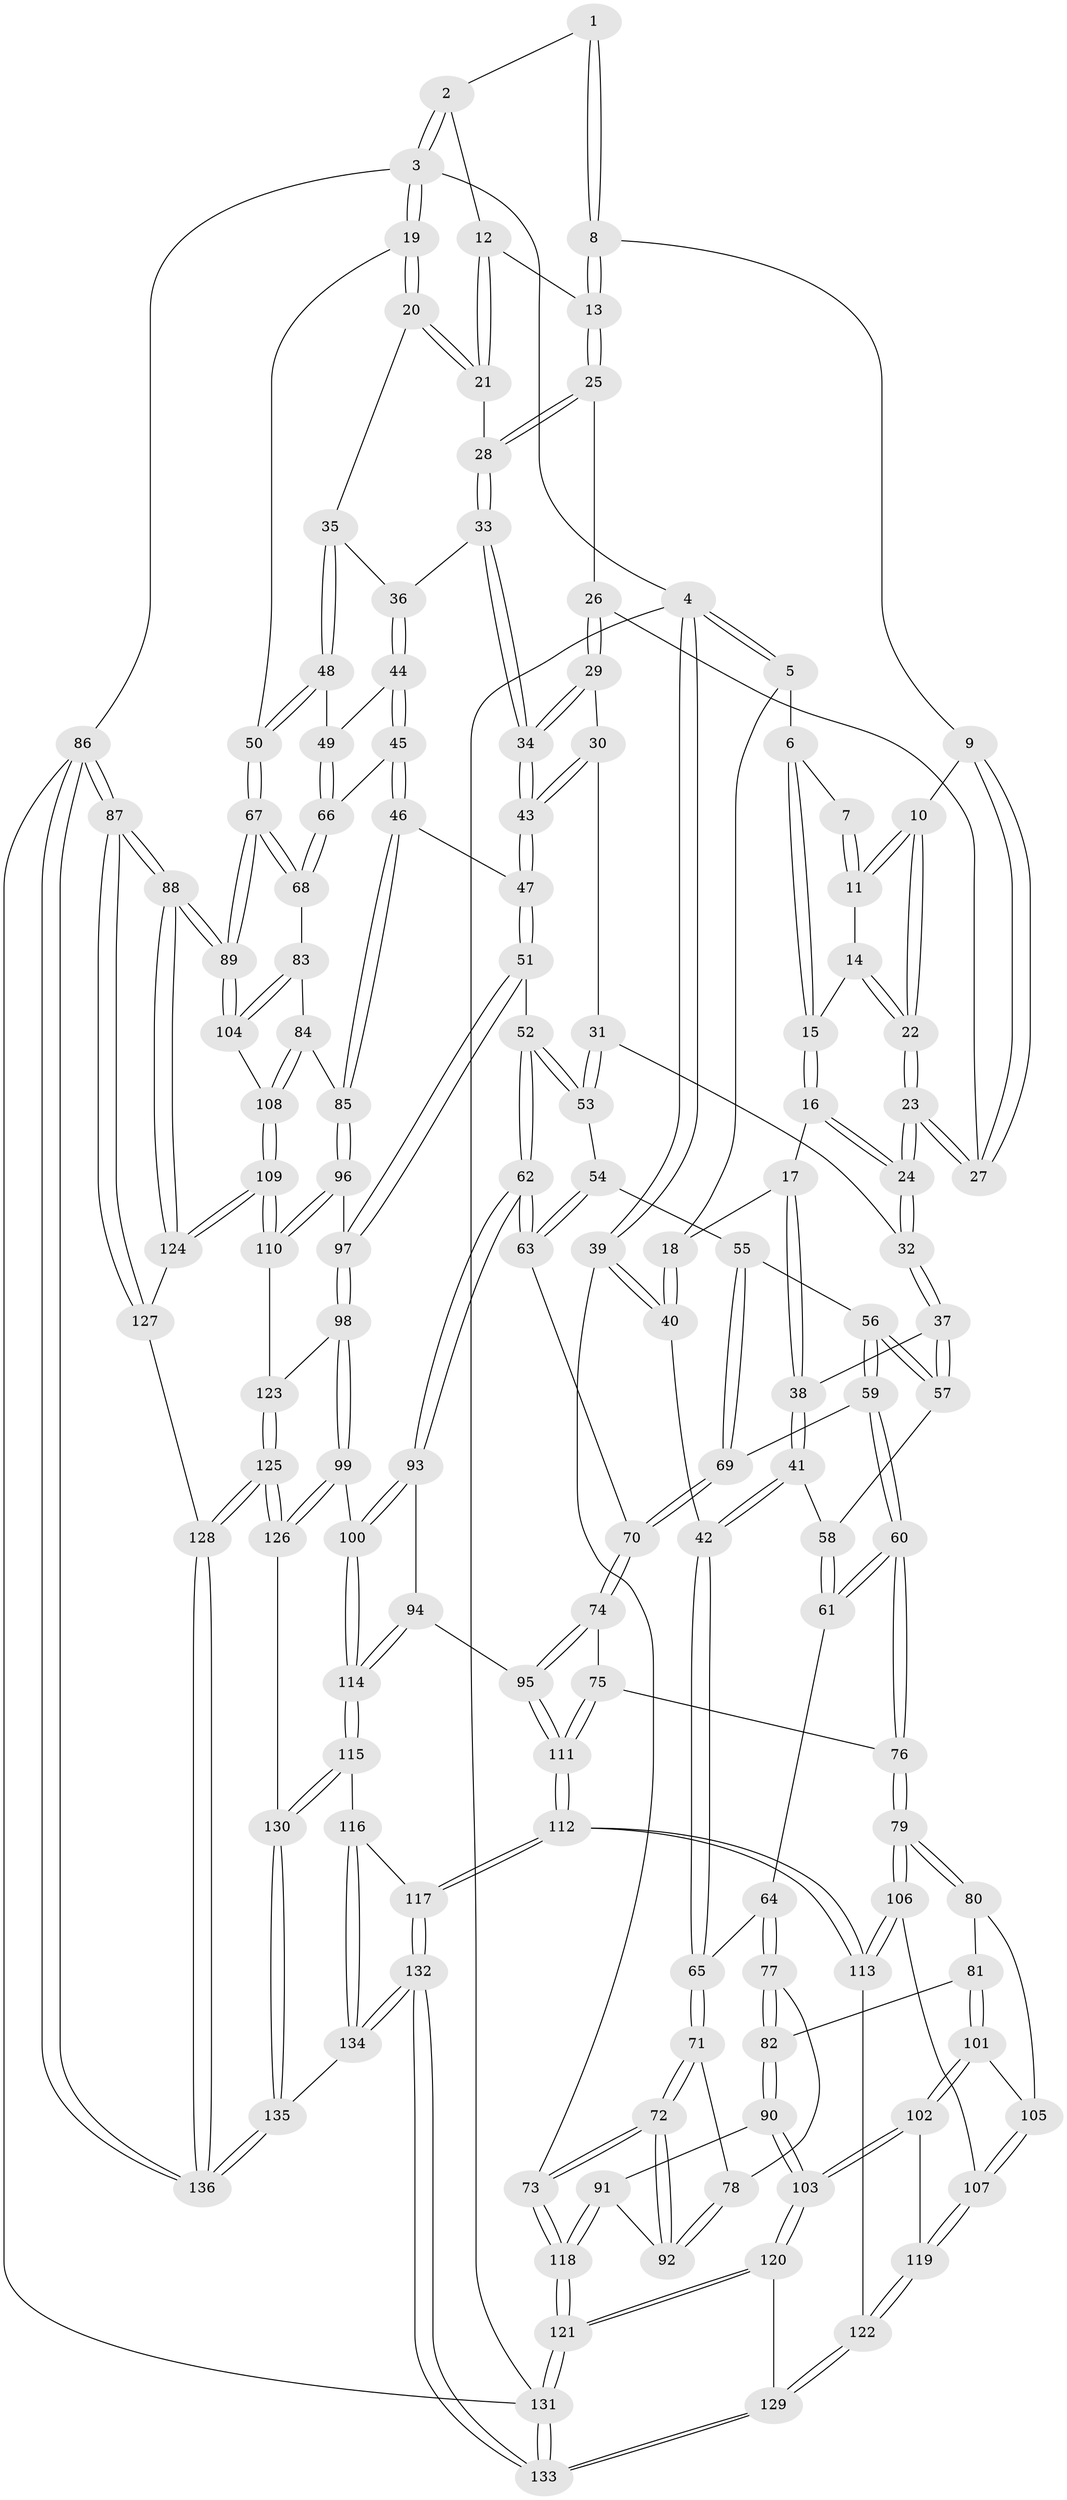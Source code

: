 // Generated by graph-tools (version 1.1) at 2025/03/03/09/25 03:03:14]
// undirected, 136 vertices, 337 edges
graph export_dot {
graph [start="1"]
  node [color=gray90,style=filled];
  1 [pos="+0.6144821131346809+0"];
  2 [pos="+0.7950234611610267+0"];
  3 [pos="+1+0"];
  4 [pos="+0+0"];
  5 [pos="+0.19640107455786748+0"];
  6 [pos="+0.23324494458860545+0"];
  7 [pos="+0.4532212839758732+0"];
  8 [pos="+0.6031013831668656+0.07352266389949023"];
  9 [pos="+0.599869626864957+0.07450079172091008"];
  10 [pos="+0.47667061883088974+0.05945203514548729"];
  11 [pos="+0.4617949596531144+0.01485800646263529"];
  12 [pos="+0.7883283037609942+0"];
  13 [pos="+0.6718170515244754+0.11267147655286244"];
  14 [pos="+0.3594276632156267+0.06706360124114884"];
  15 [pos="+0.3186978521606564+0.06834787136409042"];
  16 [pos="+0.3112760617214872+0.09072435538635203"];
  17 [pos="+0.19483528369403366+0.17547630119823351"];
  18 [pos="+0.16238198502666035+0.16615987562213758"];
  19 [pos="+1+0.16137246085522816"];
  20 [pos="+1+0.1748652759354079"];
  21 [pos="+0.8473371202620815+0.14642732171208933"];
  22 [pos="+0.45436216892105474+0.16439926263634377"];
  23 [pos="+0.4523520599794237+0.19528153316255756"];
  24 [pos="+0.4372917024794602+0.21663215727923002"];
  25 [pos="+0.677864414841266+0.1272443590756839"];
  26 [pos="+0.6297038895659918+0.20099798605716285"];
  27 [pos="+0.5344345996934532+0.18019093051010165"];
  28 [pos="+0.8115870962917567+0.17320486418755307"];
  29 [pos="+0.6441717806764817+0.2695383682247437"];
  30 [pos="+0.5592154018860093+0.31373645596573735"];
  31 [pos="+0.4564108132178672+0.336678443102155"];
  32 [pos="+0.4036595795267837+0.30951281318887697"];
  33 [pos="+0.7761021399319433+0.30803194131334655"];
  34 [pos="+0.741304960989486+0.3239810565755685"];
  35 [pos="+0.8511212664885996+0.34182614297669944"];
  36 [pos="+0.8416101639922855+0.3430640882724246"];
  37 [pos="+0.3707040748253559+0.32154963647561435"];
  38 [pos="+0.30217560589049447+0.2683453498605575"];
  39 [pos="+0+0.2711795370752437"];
  40 [pos="+0+0.28548245049593923"];
  41 [pos="+0.03769498480419743+0.36707887136718614"];
  42 [pos="+0+0.3512745291782409"];
  43 [pos="+0.6911680618212406+0.4345618189654212"];
  44 [pos="+0.8437803955404579+0.3565152503621013"];
  45 [pos="+0.7754603360552227+0.5517691937054031"];
  46 [pos="+0.7720358402883575+0.5539106855206284"];
  47 [pos="+0.6639758683532027+0.5413327661293892"];
  48 [pos="+0.9783133177252471+0.4152186353427576"];
  49 [pos="+0.8893269480056505+0.47085193458602315"];
  50 [pos="+1+0.3873239914344142"];
  51 [pos="+0.657571047534038+0.5448928168298275"];
  52 [pos="+0.6398207080800136+0.5482559709017146"];
  53 [pos="+0.5221254393732238+0.43165007005954903"];
  54 [pos="+0.45357421387451113+0.49843936718412574"];
  55 [pos="+0.387240967600215+0.4849335369576357"];
  56 [pos="+0.34096746822865875+0.40838629181444597"];
  57 [pos="+0.3502065802130337+0.3520518006564973"];
  58 [pos="+0.14297970150162742+0.3949329516844245"];
  59 [pos="+0.26612725254978714+0.5302783073560869"];
  60 [pos="+0.25256154276548337+0.5482467517630072"];
  61 [pos="+0.22259060670634567+0.5381883873675127"];
  62 [pos="+0.5616593363774639+0.6204184173129936"];
  63 [pos="+0.4466647921898373+0.6052399992929288"];
  64 [pos="+0.09797492648341756+0.5575353644326011"];
  65 [pos="+0.0885059049510687+0.5498236925981091"];
  66 [pos="+0.8765344779110689+0.5071876352459906"];
  67 [pos="+1+0.5511858038578823"];
  68 [pos="+1+0.5814172360713262"];
  69 [pos="+0.4096068698958461+0.5499825783161162"];
  70 [pos="+0.44047265066539987+0.6053483554596604"];
  71 [pos="+0+0.6489073794370734"];
  72 [pos="+0+0.6648042477771706"];
  73 [pos="+0+0.6807058571010294"];
  74 [pos="+0.3913528012506695+0.6325056094265574"];
  75 [pos="+0.31547989369786383+0.6509437535280048"];
  76 [pos="+0.28111633383401674+0.6451513445998379"];
  77 [pos="+0.10425681754485323+0.6297098856732537"];
  78 [pos="+0.03987544588683663+0.658199702907532"];
  79 [pos="+0.26979669121786065+0.6570772796714693"];
  80 [pos="+0.202955672949482+0.668612756159148"];
  81 [pos="+0.16184009333806923+0.6696620028976435"];
  82 [pos="+0.1323812401435056+0.6661396209817054"];
  83 [pos="+0.9205597932539199+0.6578312677597873"];
  84 [pos="+0.8991323880209274+0.6684190628914796"];
  85 [pos="+0.8572988536428623+0.6640232417901694"];
  86 [pos="+1+1"];
  87 [pos="+1+1"];
  88 [pos="+1+0.9575585703304734"];
  89 [pos="+1+0.7573685116392221"];
  90 [pos="+0.09096776356996907+0.74121961501465"];
  91 [pos="+0.0723502288159631+0.7325372052638885"];
  92 [pos="+0.05853576837106557+0.7156367506799067"];
  93 [pos="+0.5559804898816897+0.6842385513880704"];
  94 [pos="+0.44734076234117587+0.7361113252124927"];
  95 [pos="+0.42924337692256925+0.7354485440237992"];
  96 [pos="+0.8073306669027114+0.7465511514111556"];
  97 [pos="+0.736311548933968+0.7531607891932407"];
  98 [pos="+0.724633139043925+0.7680099778807308"];
  99 [pos="+0.6778266909940421+0.8164892680446605"];
  100 [pos="+0.5688471882955733+0.7507748091508087"];
  101 [pos="+0.15924106387998374+0.7641244851559829"];
  102 [pos="+0.14745385144853446+0.7985918060468594"];
  103 [pos="+0.10929302920658995+0.8116085864267452"];
  104 [pos="+1+0.7649894495467112"];
  105 [pos="+0.1776762425796589+0.7360898981776908"];
  106 [pos="+0.2569568368455253+0.7401579930978461"];
  107 [pos="+0.23939995590898605+0.7587032623710624"];
  108 [pos="+0.9409260486975202+0.7863481187405836"];
  109 [pos="+0.906500106339714+0.8309088121462734"];
  110 [pos="+0.8271642289933486+0.7765210088613097"];
  111 [pos="+0.3803840575106564+0.7757606672984095"];
  112 [pos="+0.37221484418671913+0.8699971126535698"];
  113 [pos="+0.3656817863952024+0.8694866863653338"];
  114 [pos="+0.4807923580073174+0.8712382070438017"];
  115 [pos="+0.47823007952609303+0.8760224656704679"];
  116 [pos="+0.40419936496188874+0.8810566718604738"];
  117 [pos="+0.3783799574526111+0.8740028921655665"];
  118 [pos="+0+0.7933314561981357"];
  119 [pos="+0.20763570426770617+0.7951930929735627"];
  120 [pos="+0.09934980274092782+0.8292946452573309"];
  121 [pos="+0+0.9995749349462313"];
  122 [pos="+0.26692916873543837+0.8955451485670752"];
  123 [pos="+0.7952010656454728+0.8392299591514473"];
  124 [pos="+0.9065028831938322+0.8741450402116958"];
  125 [pos="+0.770417497148682+0.9690880461935049"];
  126 [pos="+0.6864599699686427+0.8861757253991683"];
  127 [pos="+0.8762400436014991+0.9186282610686799"];
  128 [pos="+0.7821918549051525+0.9859035725372061"];
  129 [pos="+0.1965820633123199+0.961293038395816"];
  130 [pos="+0.5365500704243169+0.932528120582297"];
  131 [pos="+0+1"];
  132 [pos="+0.23782099951317476+1"];
  133 [pos="+0.11116729270652465+1"];
  134 [pos="+0.44348729790831837+1"];
  135 [pos="+0.565452738342669+1"];
  136 [pos="+0.757557421889095+1"];
  1 -- 2;
  1 -- 8;
  1 -- 8;
  2 -- 3;
  2 -- 3;
  2 -- 12;
  3 -- 4;
  3 -- 19;
  3 -- 19;
  3 -- 86;
  4 -- 5;
  4 -- 5;
  4 -- 39;
  4 -- 39;
  4 -- 131;
  5 -- 6;
  5 -- 18;
  6 -- 7;
  6 -- 15;
  6 -- 15;
  7 -- 11;
  7 -- 11;
  8 -- 9;
  8 -- 13;
  8 -- 13;
  9 -- 10;
  9 -- 27;
  9 -- 27;
  10 -- 11;
  10 -- 11;
  10 -- 22;
  10 -- 22;
  11 -- 14;
  12 -- 13;
  12 -- 21;
  12 -- 21;
  13 -- 25;
  13 -- 25;
  14 -- 15;
  14 -- 22;
  14 -- 22;
  15 -- 16;
  15 -- 16;
  16 -- 17;
  16 -- 24;
  16 -- 24;
  17 -- 18;
  17 -- 38;
  17 -- 38;
  18 -- 40;
  18 -- 40;
  19 -- 20;
  19 -- 20;
  19 -- 50;
  20 -- 21;
  20 -- 21;
  20 -- 35;
  21 -- 28;
  22 -- 23;
  22 -- 23;
  23 -- 24;
  23 -- 24;
  23 -- 27;
  23 -- 27;
  24 -- 32;
  24 -- 32;
  25 -- 26;
  25 -- 28;
  25 -- 28;
  26 -- 27;
  26 -- 29;
  26 -- 29;
  28 -- 33;
  28 -- 33;
  29 -- 30;
  29 -- 34;
  29 -- 34;
  30 -- 31;
  30 -- 43;
  30 -- 43;
  31 -- 32;
  31 -- 53;
  31 -- 53;
  32 -- 37;
  32 -- 37;
  33 -- 34;
  33 -- 34;
  33 -- 36;
  34 -- 43;
  34 -- 43;
  35 -- 36;
  35 -- 48;
  35 -- 48;
  36 -- 44;
  36 -- 44;
  37 -- 38;
  37 -- 57;
  37 -- 57;
  38 -- 41;
  38 -- 41;
  39 -- 40;
  39 -- 40;
  39 -- 73;
  40 -- 42;
  41 -- 42;
  41 -- 42;
  41 -- 58;
  42 -- 65;
  42 -- 65;
  43 -- 47;
  43 -- 47;
  44 -- 45;
  44 -- 45;
  44 -- 49;
  45 -- 46;
  45 -- 46;
  45 -- 66;
  46 -- 47;
  46 -- 85;
  46 -- 85;
  47 -- 51;
  47 -- 51;
  48 -- 49;
  48 -- 50;
  48 -- 50;
  49 -- 66;
  49 -- 66;
  50 -- 67;
  50 -- 67;
  51 -- 52;
  51 -- 97;
  51 -- 97;
  52 -- 53;
  52 -- 53;
  52 -- 62;
  52 -- 62;
  53 -- 54;
  54 -- 55;
  54 -- 63;
  54 -- 63;
  55 -- 56;
  55 -- 69;
  55 -- 69;
  56 -- 57;
  56 -- 57;
  56 -- 59;
  56 -- 59;
  57 -- 58;
  58 -- 61;
  58 -- 61;
  59 -- 60;
  59 -- 60;
  59 -- 69;
  60 -- 61;
  60 -- 61;
  60 -- 76;
  60 -- 76;
  61 -- 64;
  62 -- 63;
  62 -- 63;
  62 -- 93;
  62 -- 93;
  63 -- 70;
  64 -- 65;
  64 -- 77;
  64 -- 77;
  65 -- 71;
  65 -- 71;
  66 -- 68;
  66 -- 68;
  67 -- 68;
  67 -- 68;
  67 -- 89;
  67 -- 89;
  68 -- 83;
  69 -- 70;
  69 -- 70;
  70 -- 74;
  70 -- 74;
  71 -- 72;
  71 -- 72;
  71 -- 78;
  72 -- 73;
  72 -- 73;
  72 -- 92;
  72 -- 92;
  73 -- 118;
  73 -- 118;
  74 -- 75;
  74 -- 95;
  74 -- 95;
  75 -- 76;
  75 -- 111;
  75 -- 111;
  76 -- 79;
  76 -- 79;
  77 -- 78;
  77 -- 82;
  77 -- 82;
  78 -- 92;
  78 -- 92;
  79 -- 80;
  79 -- 80;
  79 -- 106;
  79 -- 106;
  80 -- 81;
  80 -- 105;
  81 -- 82;
  81 -- 101;
  81 -- 101;
  82 -- 90;
  82 -- 90;
  83 -- 84;
  83 -- 104;
  83 -- 104;
  84 -- 85;
  84 -- 108;
  84 -- 108;
  85 -- 96;
  85 -- 96;
  86 -- 87;
  86 -- 87;
  86 -- 136;
  86 -- 136;
  86 -- 131;
  87 -- 88;
  87 -- 88;
  87 -- 127;
  87 -- 127;
  88 -- 89;
  88 -- 89;
  88 -- 124;
  88 -- 124;
  89 -- 104;
  89 -- 104;
  90 -- 91;
  90 -- 103;
  90 -- 103;
  91 -- 92;
  91 -- 118;
  91 -- 118;
  93 -- 94;
  93 -- 100;
  93 -- 100;
  94 -- 95;
  94 -- 114;
  94 -- 114;
  95 -- 111;
  95 -- 111;
  96 -- 97;
  96 -- 110;
  96 -- 110;
  97 -- 98;
  97 -- 98;
  98 -- 99;
  98 -- 99;
  98 -- 123;
  99 -- 100;
  99 -- 126;
  99 -- 126;
  100 -- 114;
  100 -- 114;
  101 -- 102;
  101 -- 102;
  101 -- 105;
  102 -- 103;
  102 -- 103;
  102 -- 119;
  103 -- 120;
  103 -- 120;
  104 -- 108;
  105 -- 107;
  105 -- 107;
  106 -- 107;
  106 -- 113;
  106 -- 113;
  107 -- 119;
  107 -- 119;
  108 -- 109;
  108 -- 109;
  109 -- 110;
  109 -- 110;
  109 -- 124;
  109 -- 124;
  110 -- 123;
  111 -- 112;
  111 -- 112;
  112 -- 113;
  112 -- 113;
  112 -- 117;
  112 -- 117;
  113 -- 122;
  114 -- 115;
  114 -- 115;
  115 -- 116;
  115 -- 130;
  115 -- 130;
  116 -- 117;
  116 -- 134;
  116 -- 134;
  117 -- 132;
  117 -- 132;
  118 -- 121;
  118 -- 121;
  119 -- 122;
  119 -- 122;
  120 -- 121;
  120 -- 121;
  120 -- 129;
  121 -- 131;
  121 -- 131;
  122 -- 129;
  122 -- 129;
  123 -- 125;
  123 -- 125;
  124 -- 127;
  125 -- 126;
  125 -- 126;
  125 -- 128;
  125 -- 128;
  126 -- 130;
  127 -- 128;
  128 -- 136;
  128 -- 136;
  129 -- 133;
  129 -- 133;
  130 -- 135;
  130 -- 135;
  131 -- 133;
  131 -- 133;
  132 -- 133;
  132 -- 133;
  132 -- 134;
  132 -- 134;
  134 -- 135;
  135 -- 136;
  135 -- 136;
}
